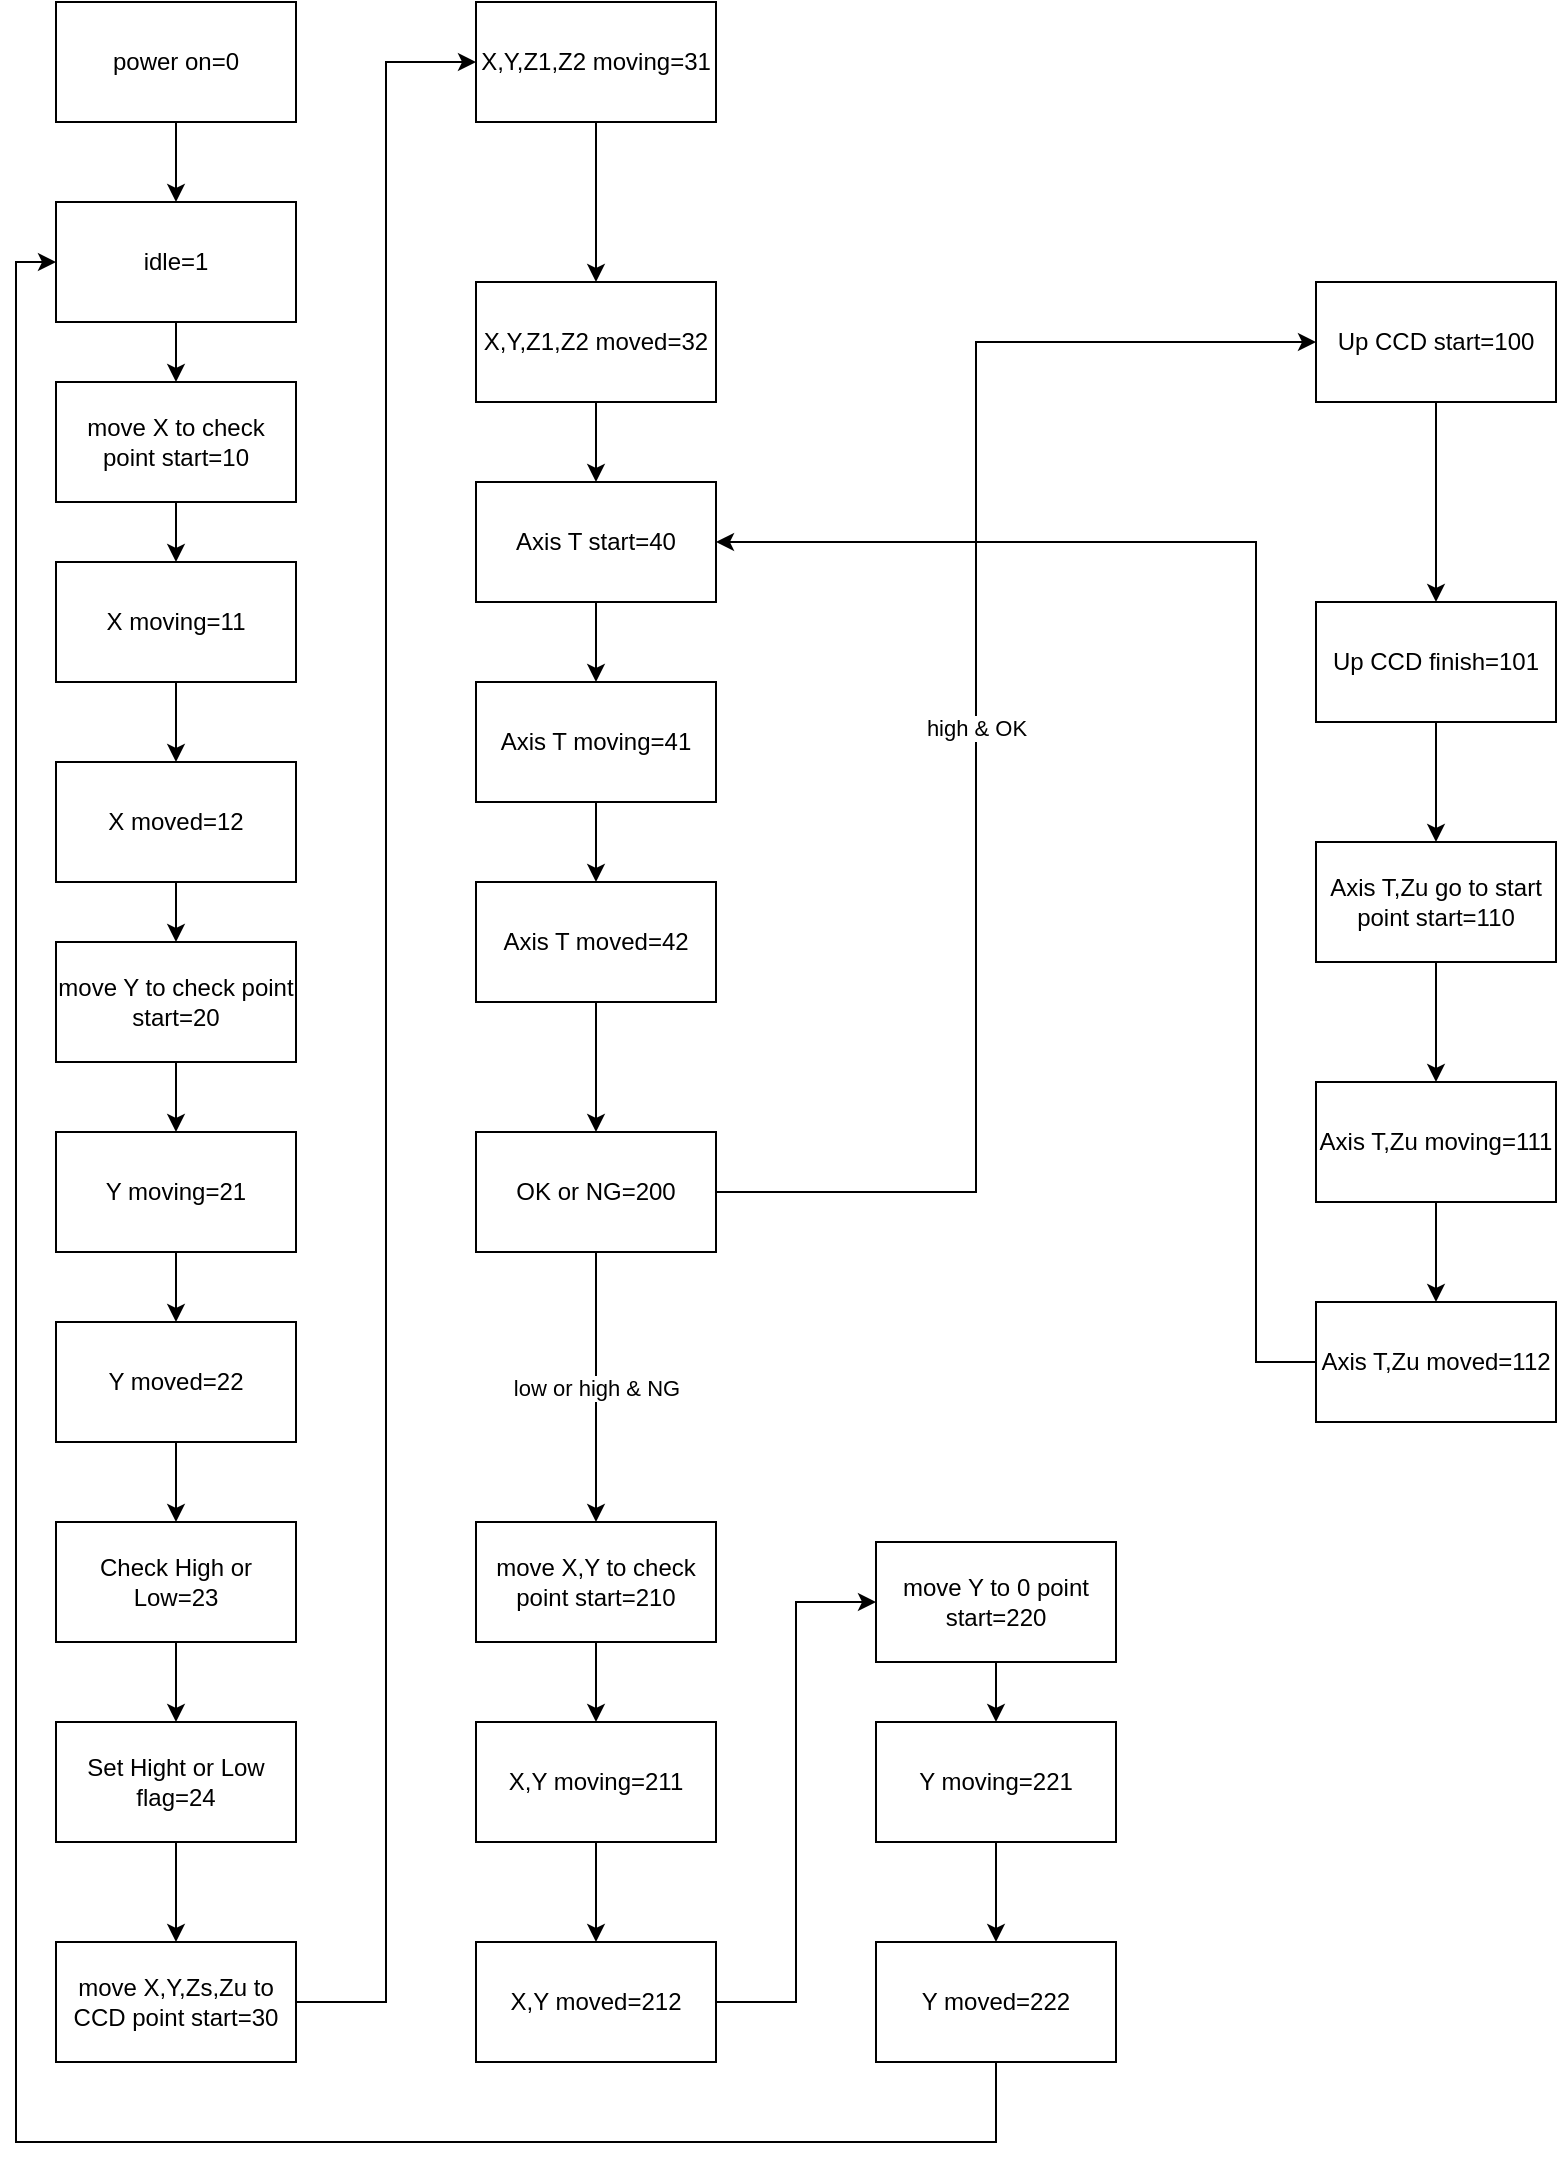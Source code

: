 <mxfile version="13.9.9" type="device"><diagram id="2hn1PG995OjjqZ-mARSx" name="Page-1"><mxGraphModel dx="1221" dy="734" grid="1" gridSize="10" guides="1" tooltips="1" connect="1" arrows="1" fold="1" page="1" pageScale="1" pageWidth="827" pageHeight="1169" math="0" shadow="0"><root><mxCell id="0"/><mxCell id="1" parent="0"/><mxCell id="p4NQ4rRX_Sd0K627CyPt-3" value="" style="edgeStyle=orthogonalEdgeStyle;rounded=0;orthogonalLoop=1;jettySize=auto;html=1;" parent="1" source="p4NQ4rRX_Sd0K627CyPt-1" target="p4NQ4rRX_Sd0K627CyPt-2" edge="1"><mxGeometry relative="1" as="geometry"/></mxCell><mxCell id="p4NQ4rRX_Sd0K627CyPt-1" value="power on=0" style="rounded=0;whiteSpace=wrap;html=1;" parent="1" vertex="1"><mxGeometry x="40" y="20" width="120" height="60" as="geometry"/></mxCell><mxCell id="p4NQ4rRX_Sd0K627CyPt-5" value="" style="edgeStyle=orthogonalEdgeStyle;rounded=0;orthogonalLoop=1;jettySize=auto;html=1;" parent="1" source="p4NQ4rRX_Sd0K627CyPt-2" target="p4NQ4rRX_Sd0K627CyPt-4" edge="1"><mxGeometry relative="1" as="geometry"/></mxCell><mxCell id="p4NQ4rRX_Sd0K627CyPt-2" value="idle=1" style="rounded=0;whiteSpace=wrap;html=1;" parent="1" vertex="1"><mxGeometry x="40" y="120" width="120" height="60" as="geometry"/></mxCell><mxCell id="p4NQ4rRX_Sd0K627CyPt-7" value="" style="edgeStyle=orthogonalEdgeStyle;rounded=0;orthogonalLoop=1;jettySize=auto;html=1;" parent="1" source="p4NQ4rRX_Sd0K627CyPt-4" target="p4NQ4rRX_Sd0K627CyPt-6" edge="1"><mxGeometry relative="1" as="geometry"/></mxCell><mxCell id="p4NQ4rRX_Sd0K627CyPt-4" value="move X to check point start=10" style="rounded=0;whiteSpace=wrap;html=1;" parent="1" vertex="1"><mxGeometry x="40" y="210" width="120" height="60" as="geometry"/></mxCell><mxCell id="p4NQ4rRX_Sd0K627CyPt-9" value="" style="edgeStyle=orthogonalEdgeStyle;rounded=0;orthogonalLoop=1;jettySize=auto;html=1;" parent="1" source="p4NQ4rRX_Sd0K627CyPt-6" target="p4NQ4rRX_Sd0K627CyPt-8" edge="1"><mxGeometry relative="1" as="geometry"/></mxCell><mxCell id="p4NQ4rRX_Sd0K627CyPt-6" value="X moving=11" style="rounded=0;whiteSpace=wrap;html=1;" parent="1" vertex="1"><mxGeometry x="40" y="300" width="120" height="60" as="geometry"/></mxCell><mxCell id="p4NQ4rRX_Sd0K627CyPt-11" value="" style="edgeStyle=orthogonalEdgeStyle;rounded=0;orthogonalLoop=1;jettySize=auto;html=1;" parent="1" source="p4NQ4rRX_Sd0K627CyPt-8" target="p4NQ4rRX_Sd0K627CyPt-10" edge="1"><mxGeometry relative="1" as="geometry"/></mxCell><mxCell id="p4NQ4rRX_Sd0K627CyPt-8" value="X moved=12" style="rounded=0;whiteSpace=wrap;html=1;" parent="1" vertex="1"><mxGeometry x="40" y="400" width="120" height="60" as="geometry"/></mxCell><mxCell id="p4NQ4rRX_Sd0K627CyPt-13" value="" style="edgeStyle=orthogonalEdgeStyle;rounded=0;orthogonalLoop=1;jettySize=auto;html=1;" parent="1" source="p4NQ4rRX_Sd0K627CyPt-10" target="p4NQ4rRX_Sd0K627CyPt-12" edge="1"><mxGeometry relative="1" as="geometry"/></mxCell><mxCell id="p4NQ4rRX_Sd0K627CyPt-10" value="move Y to check point start=20" style="rounded=0;whiteSpace=wrap;html=1;" parent="1" vertex="1"><mxGeometry x="40" y="490" width="120" height="60" as="geometry"/></mxCell><mxCell id="p4NQ4rRX_Sd0K627CyPt-15" value="" style="edgeStyle=orthogonalEdgeStyle;rounded=0;orthogonalLoop=1;jettySize=auto;html=1;" parent="1" source="p4NQ4rRX_Sd0K627CyPt-12" target="p4NQ4rRX_Sd0K627CyPt-14" edge="1"><mxGeometry relative="1" as="geometry"/></mxCell><mxCell id="p4NQ4rRX_Sd0K627CyPt-12" value="Y moving=21" style="rounded=0;whiteSpace=wrap;html=1;" parent="1" vertex="1"><mxGeometry x="40" y="585" width="120" height="60" as="geometry"/></mxCell><mxCell id="p4NQ4rRX_Sd0K627CyPt-17" value="" style="edgeStyle=orthogonalEdgeStyle;rounded=0;orthogonalLoop=1;jettySize=auto;html=1;" parent="1" source="p4NQ4rRX_Sd0K627CyPt-14" target="p4NQ4rRX_Sd0K627CyPt-16" edge="1"><mxGeometry relative="1" as="geometry"/></mxCell><mxCell id="p4NQ4rRX_Sd0K627CyPt-14" value="Y moved=22" style="rounded=0;whiteSpace=wrap;html=1;" parent="1" vertex="1"><mxGeometry x="40" y="680" width="120" height="60" as="geometry"/></mxCell><mxCell id="p4NQ4rRX_Sd0K627CyPt-19" value="" style="edgeStyle=orthogonalEdgeStyle;rounded=0;orthogonalLoop=1;jettySize=auto;html=1;" parent="1" source="p4NQ4rRX_Sd0K627CyPt-16" target="p4NQ4rRX_Sd0K627CyPt-18" edge="1"><mxGeometry relative="1" as="geometry"/></mxCell><mxCell id="p4NQ4rRX_Sd0K627CyPt-16" value="Check High or Low=23" style="rounded=0;whiteSpace=wrap;html=1;" parent="1" vertex="1"><mxGeometry x="40" y="780" width="120" height="60" as="geometry"/></mxCell><mxCell id="p4NQ4rRX_Sd0K627CyPt-21" value="" style="edgeStyle=orthogonalEdgeStyle;rounded=0;orthogonalLoop=1;jettySize=auto;html=1;" parent="1" source="p4NQ4rRX_Sd0K627CyPt-18" target="p4NQ4rRX_Sd0K627CyPt-20" edge="1"><mxGeometry relative="1" as="geometry"/></mxCell><mxCell id="p4NQ4rRX_Sd0K627CyPt-18" value="Set Hight or Low flag=24" style="rounded=0;whiteSpace=wrap;html=1;" parent="1" vertex="1"><mxGeometry x="40" y="880" width="120" height="60" as="geometry"/></mxCell><mxCell id="p4NQ4rRX_Sd0K627CyPt-23" value="" style="edgeStyle=orthogonalEdgeStyle;rounded=0;orthogonalLoop=1;jettySize=auto;html=1;entryX=0;entryY=0.5;entryDx=0;entryDy=0;" parent="1" source="p4NQ4rRX_Sd0K627CyPt-20" target="p4NQ4rRX_Sd0K627CyPt-22" edge="1"><mxGeometry relative="1" as="geometry"><mxPoint x="210" y="50" as="targetPoint"/></mxGeometry></mxCell><mxCell id="p4NQ4rRX_Sd0K627CyPt-20" value="move X,Y,Zs,Zu to CCD point start=30" style="rounded=0;whiteSpace=wrap;html=1;" parent="1" vertex="1"><mxGeometry x="40" y="990" width="120" height="60" as="geometry"/></mxCell><mxCell id="p4NQ4rRX_Sd0K627CyPt-25" value="" style="edgeStyle=orthogonalEdgeStyle;rounded=0;orthogonalLoop=1;jettySize=auto;html=1;" parent="1" source="p4NQ4rRX_Sd0K627CyPt-22" target="p4NQ4rRX_Sd0K627CyPt-24" edge="1"><mxGeometry relative="1" as="geometry"/></mxCell><mxCell id="p4NQ4rRX_Sd0K627CyPt-22" value="X,Y,Z1,Z2 moving=31" style="rounded=0;whiteSpace=wrap;html=1;" parent="1" vertex="1"><mxGeometry x="250" y="20" width="120" height="60" as="geometry"/></mxCell><mxCell id="p4NQ4rRX_Sd0K627CyPt-29" value="high &amp;amp; OK" style="edgeStyle=orthogonalEdgeStyle;rounded=0;orthogonalLoop=1;jettySize=auto;html=1;exitX=1;exitY=0.5;exitDx=0;exitDy=0;" parent="1" source="p4NQ4rRX_Sd0K627CyPt-36" target="p4NQ4rRX_Sd0K627CyPt-28" edge="1"><mxGeometry relative="1" as="geometry"><mxPoint x="440" y="190" as="sourcePoint"/><Array as="points"><mxPoint x="500" y="615"/><mxPoint x="500" y="190"/></Array></mxGeometry></mxCell><mxCell id="-4YWJCZo_JV28qxnQ6Gc-2" style="edgeStyle=orthogonalEdgeStyle;rounded=0;orthogonalLoop=1;jettySize=auto;html=1;exitX=0.5;exitY=1;exitDx=0;exitDy=0;entryX=0.5;entryY=0;entryDx=0;entryDy=0;" edge="1" parent="1" source="p4NQ4rRX_Sd0K627CyPt-24" target="p4NQ4rRX_Sd0K627CyPt-26"><mxGeometry relative="1" as="geometry"/></mxCell><mxCell id="p4NQ4rRX_Sd0K627CyPt-24" value="X,Y,Z1,Z2 moved=32" style="rounded=0;whiteSpace=wrap;html=1;" parent="1" vertex="1"><mxGeometry x="250" y="160" width="120" height="60" as="geometry"/></mxCell><mxCell id="p4NQ4rRX_Sd0K627CyPt-33" value="" style="edgeStyle=orthogonalEdgeStyle;rounded=0;orthogonalLoop=1;jettySize=auto;html=1;" parent="1" source="p4NQ4rRX_Sd0K627CyPt-26" target="p4NQ4rRX_Sd0K627CyPt-32" edge="1"><mxGeometry relative="1" as="geometry"/></mxCell><mxCell id="p4NQ4rRX_Sd0K627CyPt-26" value="Axis T start=40" style="rounded=0;whiteSpace=wrap;html=1;" parent="1" vertex="1"><mxGeometry x="250" y="260" width="120" height="60" as="geometry"/></mxCell><mxCell id="p4NQ4rRX_Sd0K627CyPt-31" value="" style="edgeStyle=orthogonalEdgeStyle;rounded=0;orthogonalLoop=1;jettySize=auto;html=1;" parent="1" source="p4NQ4rRX_Sd0K627CyPt-28" target="p4NQ4rRX_Sd0K627CyPt-30" edge="1"><mxGeometry relative="1" as="geometry"/></mxCell><mxCell id="p4NQ4rRX_Sd0K627CyPt-28" value="Up CCD start=100" style="rounded=0;whiteSpace=wrap;html=1;" parent="1" vertex="1"><mxGeometry x="670" y="160" width="120" height="60" as="geometry"/></mxCell><mxCell id="p4NQ4rRX_Sd0K627CyPt-42" value="" style="edgeStyle=orthogonalEdgeStyle;rounded=0;orthogonalLoop=1;jettySize=auto;html=1;" parent="1" source="p4NQ4rRX_Sd0K627CyPt-30" target="p4NQ4rRX_Sd0K627CyPt-41" edge="1"><mxGeometry relative="1" as="geometry"/></mxCell><mxCell id="p4NQ4rRX_Sd0K627CyPt-30" value="Up CCD finish=101" style="rounded=0;whiteSpace=wrap;html=1;" parent="1" vertex="1"><mxGeometry x="670" y="320" width="120" height="60" as="geometry"/></mxCell><mxCell id="p4NQ4rRX_Sd0K627CyPt-35" value="" style="edgeStyle=orthogonalEdgeStyle;rounded=0;orthogonalLoop=1;jettySize=auto;html=1;" parent="1" source="p4NQ4rRX_Sd0K627CyPt-32" target="p4NQ4rRX_Sd0K627CyPt-34" edge="1"><mxGeometry relative="1" as="geometry"/></mxCell><mxCell id="p4NQ4rRX_Sd0K627CyPt-32" value="Axis T moving=41" style="rounded=0;whiteSpace=wrap;html=1;" parent="1" vertex="1"><mxGeometry x="250" y="360" width="120" height="60" as="geometry"/></mxCell><mxCell id="p4NQ4rRX_Sd0K627CyPt-37" value="" style="edgeStyle=orthogonalEdgeStyle;rounded=0;orthogonalLoop=1;jettySize=auto;html=1;" parent="1" source="p4NQ4rRX_Sd0K627CyPt-34" target="p4NQ4rRX_Sd0K627CyPt-36" edge="1"><mxGeometry relative="1" as="geometry"/></mxCell><mxCell id="p4NQ4rRX_Sd0K627CyPt-34" value="Axis T moved=42" style="rounded=0;whiteSpace=wrap;html=1;" parent="1" vertex="1"><mxGeometry x="250" y="460" width="120" height="60" as="geometry"/></mxCell><mxCell id="p4NQ4rRX_Sd0K627CyPt-49" value="low or high &amp;amp; NG" style="edgeStyle=orthogonalEdgeStyle;rounded=0;orthogonalLoop=1;jettySize=auto;html=1;" parent="1" source="p4NQ4rRX_Sd0K627CyPt-36" target="p4NQ4rRX_Sd0K627CyPt-48" edge="1"><mxGeometry relative="1" as="geometry"/></mxCell><mxCell id="p4NQ4rRX_Sd0K627CyPt-36" value="OK or NG=200" style="rounded=0;whiteSpace=wrap;html=1;" parent="1" vertex="1"><mxGeometry x="250" y="585" width="120" height="60" as="geometry"/></mxCell><mxCell id="p4NQ4rRX_Sd0K627CyPt-44" value="" style="edgeStyle=orthogonalEdgeStyle;rounded=0;orthogonalLoop=1;jettySize=auto;html=1;" parent="1" source="p4NQ4rRX_Sd0K627CyPt-41" target="p4NQ4rRX_Sd0K627CyPt-43" edge="1"><mxGeometry relative="1" as="geometry"/></mxCell><mxCell id="p4NQ4rRX_Sd0K627CyPt-41" value="Axis T,Zu go to start point start=110" style="rounded=0;whiteSpace=wrap;html=1;" parent="1" vertex="1"><mxGeometry x="670" y="440" width="120" height="60" as="geometry"/></mxCell><mxCell id="p4NQ4rRX_Sd0K627CyPt-46" value="" style="edgeStyle=orthogonalEdgeStyle;rounded=0;orthogonalLoop=1;jettySize=auto;html=1;" parent="1" source="p4NQ4rRX_Sd0K627CyPt-43" target="p4NQ4rRX_Sd0K627CyPt-45" edge="1"><mxGeometry relative="1" as="geometry"/></mxCell><mxCell id="p4NQ4rRX_Sd0K627CyPt-43" value="Axis T,Zu moving=111" style="rounded=0;whiteSpace=wrap;html=1;" parent="1" vertex="1"><mxGeometry x="670" y="560" width="120" height="60" as="geometry"/></mxCell><mxCell id="p4NQ4rRX_Sd0K627CyPt-47" style="edgeStyle=orthogonalEdgeStyle;rounded=0;orthogonalLoop=1;jettySize=auto;html=1;exitX=0;exitY=0.5;exitDx=0;exitDy=0;entryX=1;entryY=0.5;entryDx=0;entryDy=0;" parent="1" source="p4NQ4rRX_Sd0K627CyPt-45" target="p4NQ4rRX_Sd0K627CyPt-26" edge="1"><mxGeometry relative="1" as="geometry"><Array as="points"><mxPoint x="640" y="700"/><mxPoint x="640" y="290"/></Array></mxGeometry></mxCell><mxCell id="p4NQ4rRX_Sd0K627CyPt-45" value="Axis T,Zu moved=112" style="rounded=0;whiteSpace=wrap;html=1;" parent="1" vertex="1"><mxGeometry x="670" y="670" width="120" height="60" as="geometry"/></mxCell><mxCell id="p4NQ4rRX_Sd0K627CyPt-51" value="" style="edgeStyle=orthogonalEdgeStyle;rounded=0;orthogonalLoop=1;jettySize=auto;html=1;" parent="1" source="p4NQ4rRX_Sd0K627CyPt-48" target="p4NQ4rRX_Sd0K627CyPt-50" edge="1"><mxGeometry relative="1" as="geometry"/></mxCell><mxCell id="p4NQ4rRX_Sd0K627CyPt-48" value="move X,Y to check point start=210" style="rounded=0;whiteSpace=wrap;html=1;" parent="1" vertex="1"><mxGeometry x="250" y="780" width="120" height="60" as="geometry"/></mxCell><mxCell id="p4NQ4rRX_Sd0K627CyPt-53" value="" style="edgeStyle=orthogonalEdgeStyle;rounded=0;orthogonalLoop=1;jettySize=auto;html=1;" parent="1" source="p4NQ4rRX_Sd0K627CyPt-50" target="p4NQ4rRX_Sd0K627CyPt-52" edge="1"><mxGeometry relative="1" as="geometry"/></mxCell><mxCell id="p4NQ4rRX_Sd0K627CyPt-50" value="X,Y moving=211" style="rounded=0;whiteSpace=wrap;html=1;" parent="1" vertex="1"><mxGeometry x="250" y="880" width="120" height="60" as="geometry"/></mxCell><mxCell id="p4NQ4rRX_Sd0K627CyPt-55" value="" style="edgeStyle=orthogonalEdgeStyle;rounded=0;orthogonalLoop=1;jettySize=auto;html=1;entryX=0;entryY=0.5;entryDx=0;entryDy=0;" parent="1" source="p4NQ4rRX_Sd0K627CyPt-52" target="p4NQ4rRX_Sd0K627CyPt-54" edge="1"><mxGeometry relative="1" as="geometry"/></mxCell><mxCell id="p4NQ4rRX_Sd0K627CyPt-52" value="X,Y moved=212" style="rounded=0;whiteSpace=wrap;html=1;" parent="1" vertex="1"><mxGeometry x="250" y="990" width="120" height="60" as="geometry"/></mxCell><mxCell id="p4NQ4rRX_Sd0K627CyPt-57" value="" style="edgeStyle=orthogonalEdgeStyle;rounded=0;orthogonalLoop=1;jettySize=auto;html=1;" parent="1" source="p4NQ4rRX_Sd0K627CyPt-54" target="p4NQ4rRX_Sd0K627CyPt-56" edge="1"><mxGeometry relative="1" as="geometry"/></mxCell><mxCell id="p4NQ4rRX_Sd0K627CyPt-54" value="move Y to 0 point start=220" style="rounded=0;whiteSpace=wrap;html=1;" parent="1" vertex="1"><mxGeometry x="450" y="790" width="120" height="60" as="geometry"/></mxCell><mxCell id="p4NQ4rRX_Sd0K627CyPt-59" value="" style="edgeStyle=orthogonalEdgeStyle;rounded=0;orthogonalLoop=1;jettySize=auto;html=1;" parent="1" source="p4NQ4rRX_Sd0K627CyPt-56" target="p4NQ4rRX_Sd0K627CyPt-58" edge="1"><mxGeometry relative="1" as="geometry"/></mxCell><mxCell id="p4NQ4rRX_Sd0K627CyPt-56" value="Y moving=221" style="rounded=0;whiteSpace=wrap;html=1;" parent="1" vertex="1"><mxGeometry x="450" y="880" width="120" height="60" as="geometry"/></mxCell><mxCell id="p4NQ4rRX_Sd0K627CyPt-60" style="edgeStyle=orthogonalEdgeStyle;rounded=0;orthogonalLoop=1;jettySize=auto;html=1;exitX=0.5;exitY=1;exitDx=0;exitDy=0;entryX=0;entryY=0.5;entryDx=0;entryDy=0;" parent="1" source="p4NQ4rRX_Sd0K627CyPt-58" target="p4NQ4rRX_Sd0K627CyPt-2" edge="1"><mxGeometry relative="1" as="geometry"><Array as="points"><mxPoint x="510" y="1090"/><mxPoint x="20" y="1090"/><mxPoint x="20" y="150"/></Array></mxGeometry></mxCell><mxCell id="p4NQ4rRX_Sd0K627CyPt-58" value="Y moved=222" style="rounded=0;whiteSpace=wrap;html=1;" parent="1" vertex="1"><mxGeometry x="450" y="990" width="120" height="60" as="geometry"/></mxCell></root></mxGraphModel></diagram></mxfile>